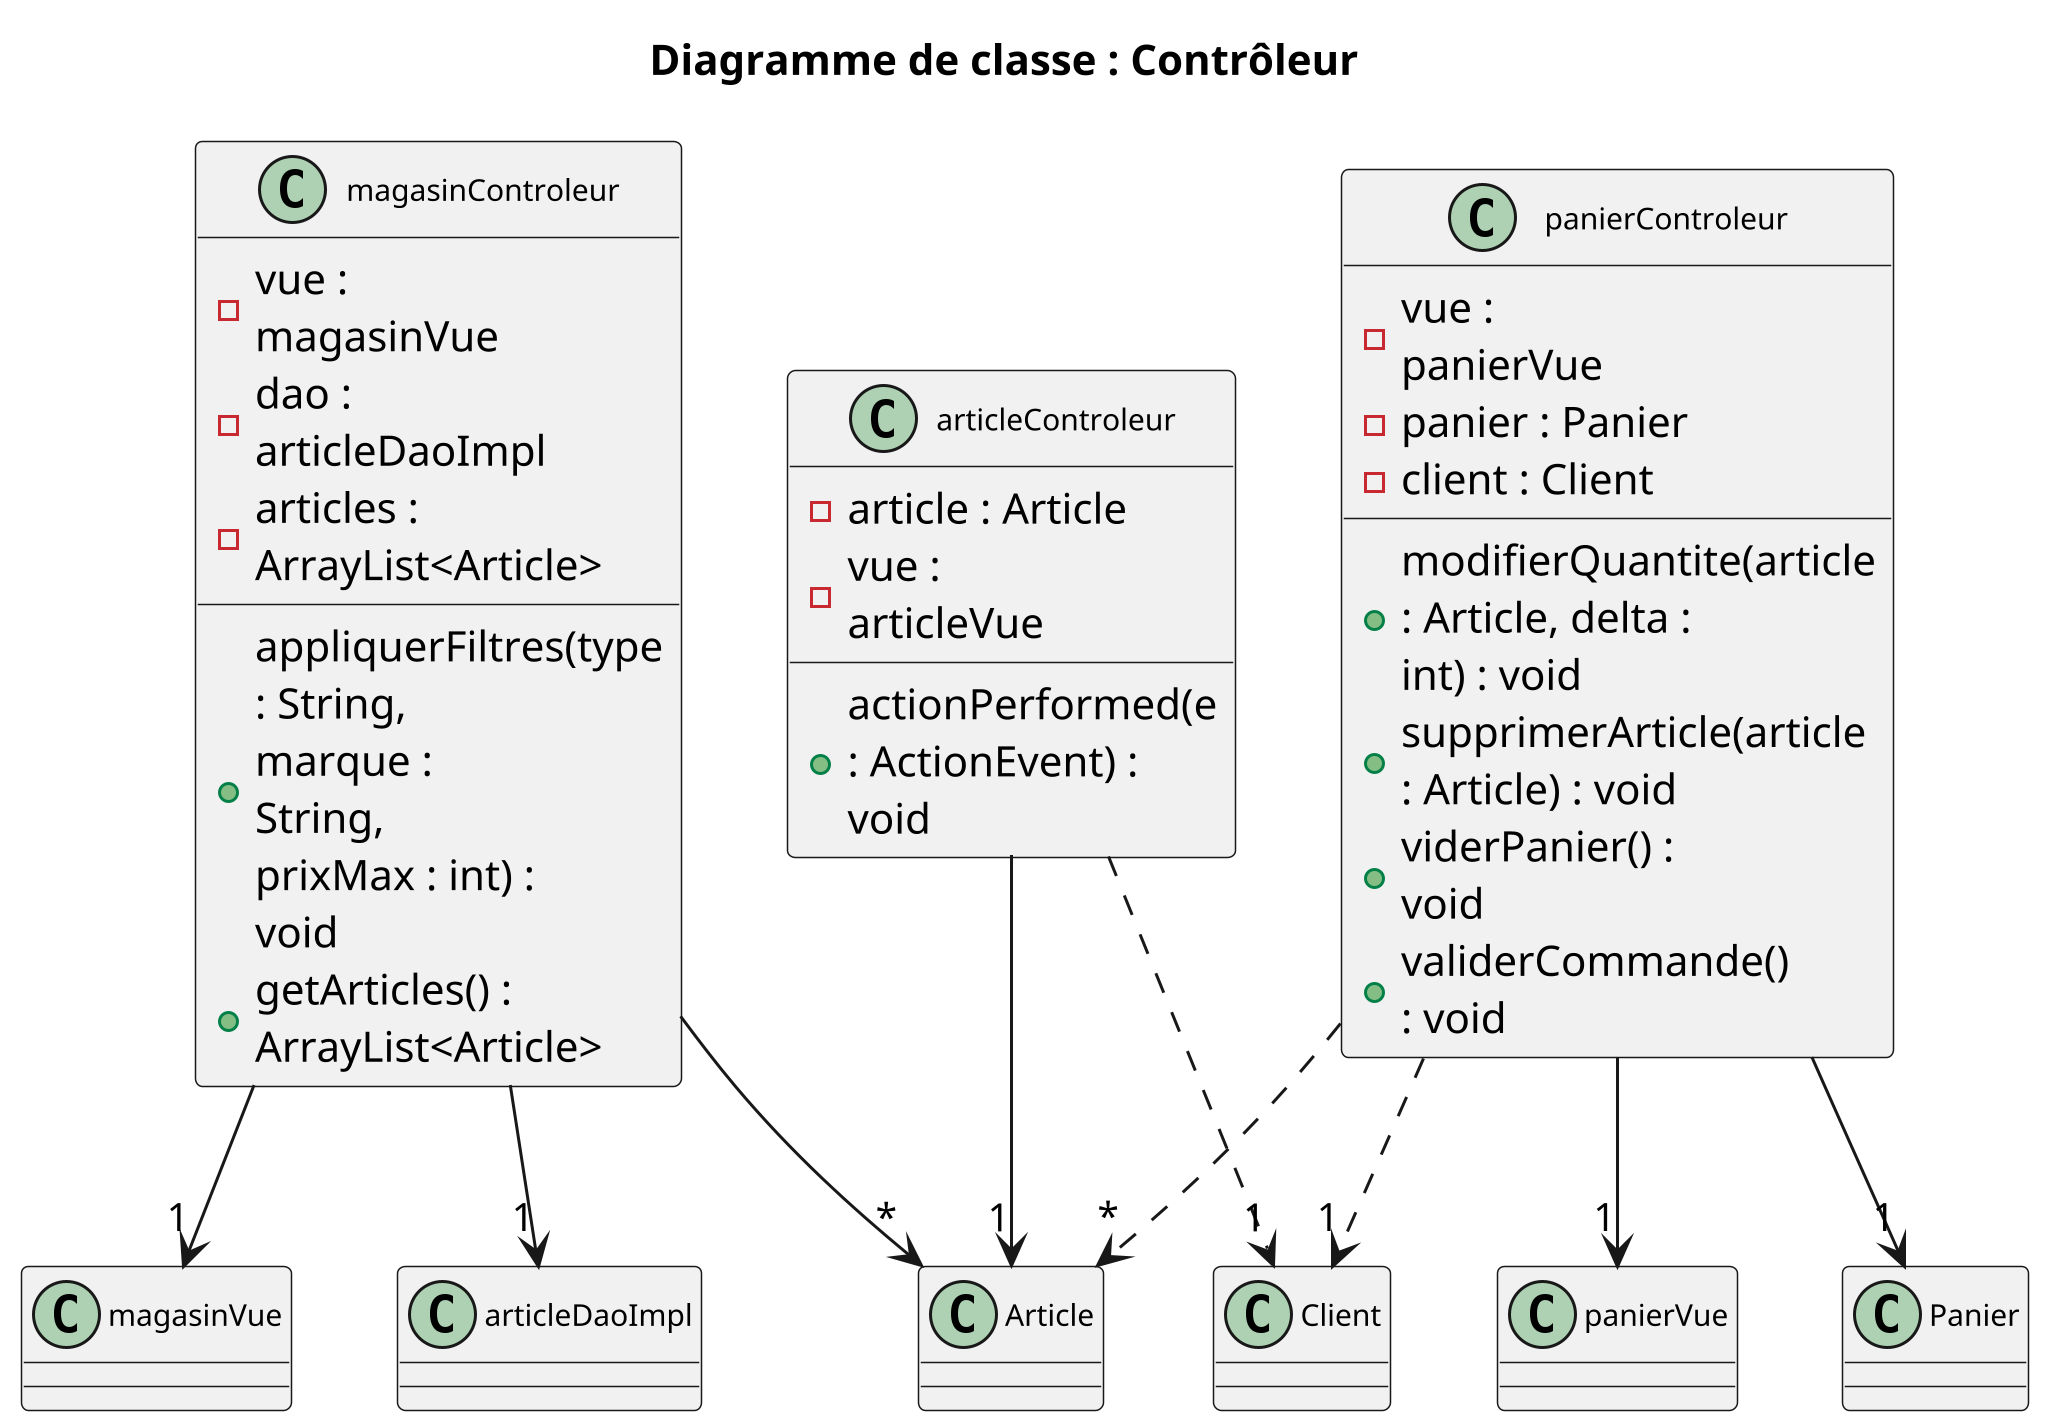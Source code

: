 @startuml
top to bottom direction
scale 3.0
skinparam wrapWidth 100
skinparam classFontSize 10
skinparam maxMessageSize 30
title Diagramme de classe : Contrôleur

class articleControleur {
    - article : Article
    - vue : articleVue
    + actionPerformed(e : ActionEvent) : void
}

class magasinControleur {
    - vue : magasinVue
    - dao : articleDaoImpl
    - articles : ArrayList<Article>

    + appliquerFiltres(type : String, marque : String, prixMax : int) : void
    + getArticles() : ArrayList<Article>
}

class panierControleur {
    - vue : panierVue
    - panier : Panier
    - client : Client

    + modifierQuantite(article : Article, delta : int) : void
    + supprimerArticle(article : Article) : void
    + viderPanier() : void
    + validerCommande() : void
}

magasinControleur --> "1" magasinVue
magasinControleur --> "1" articleDaoImpl
magasinControleur --> "*" Article
panierControleur --> "1" panierVue
panierControleur --> "1" Panier
panierControleur ..> "*" Article
panierControleur ..> "1" Client
articleControleur --> "1" Article
articleControleur ..> "1" Client

@enduml


' ===
' ===
' ===
' ===
' ===
' ===
' ===
' ===
' ===
' ===
' ===
' ===
' ===
' ===
' ===
' ===
' ===
' ===
' ===
' ===
' ===
' ===
' ===
' ===
